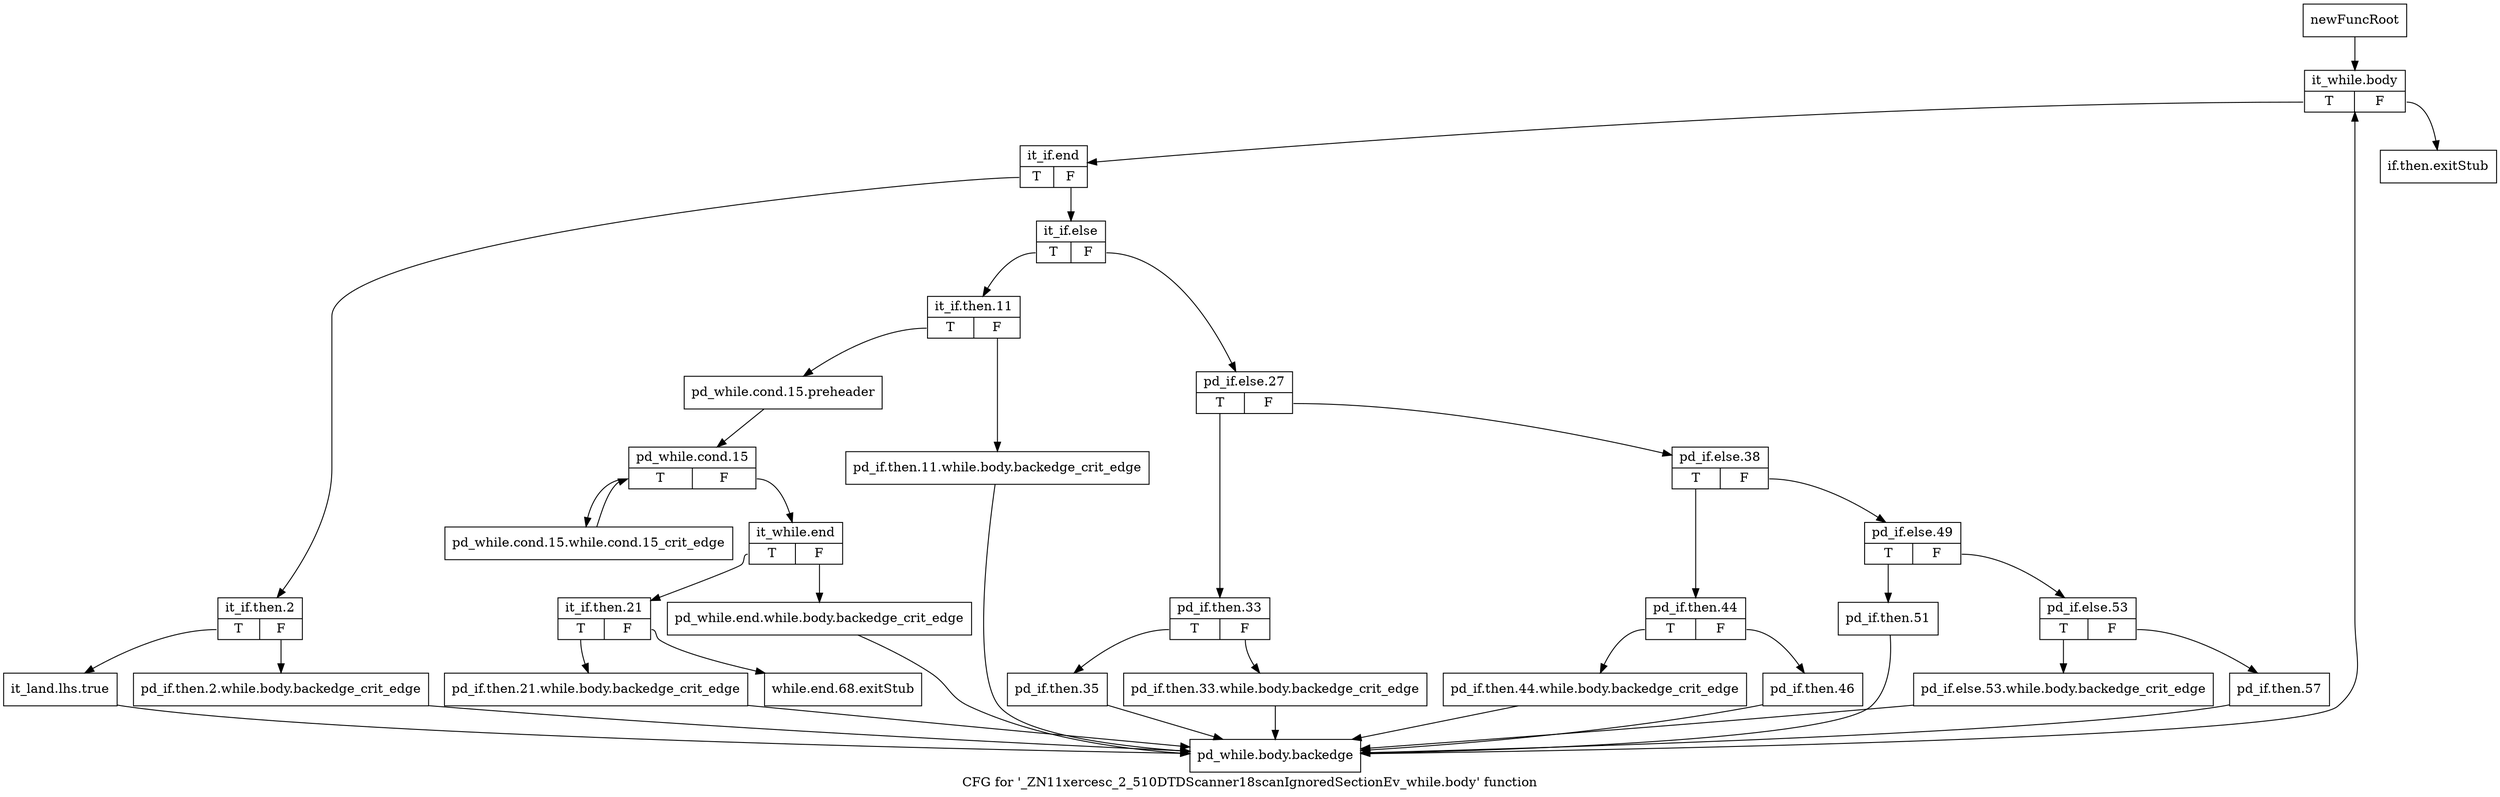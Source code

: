 digraph "CFG for '_ZN11xercesc_2_510DTDScanner18scanIgnoredSectionEv_while.body' function" {
	label="CFG for '_ZN11xercesc_2_510DTDScanner18scanIgnoredSectionEv_while.body' function";

	Node0x9834dd0 [shape=record,label="{newFuncRoot}"];
	Node0x9834dd0 -> Node0x98425a0;
	Node0x9842500 [shape=record,label="{if.then.exitStub}"];
	Node0x9842550 [shape=record,label="{while.end.68.exitStub}"];
	Node0x98425a0 [shape=record,label="{it_while.body|{<s0>T|<s1>F}}"];
	Node0x98425a0:s0 -> Node0x9842b80;
	Node0x98425a0:s1 -> Node0x9842500;
	Node0x9842b80 [shape=record,label="{it_if.end|{<s0>T|<s1>F}}"];
	Node0x9842b80:s0 -> Node0x9843300;
	Node0x9842b80:s1 -> Node0x9842bd0;
	Node0x9842bd0 [shape=record,label="{it_if.else|{<s0>T|<s1>F}}"];
	Node0x9842bd0:s0 -> Node0x9843030;
	Node0x9842bd0:s1 -> Node0x9842c20;
	Node0x9842c20 [shape=record,label="{pd_if.else.27|{<s0>T|<s1>F}}"];
	Node0x9842c20:s0 -> Node0x9842f40;
	Node0x9842c20:s1 -> Node0x9842c70;
	Node0x9842c70 [shape=record,label="{pd_if.else.38|{<s0>T|<s1>F}}"];
	Node0x9842c70:s0 -> Node0x9842e50;
	Node0x9842c70:s1 -> Node0x9842cc0;
	Node0x9842cc0 [shape=record,label="{pd_if.else.49|{<s0>T|<s1>F}}"];
	Node0x9842cc0:s0 -> Node0x9842e00;
	Node0x9842cc0:s1 -> Node0x9842d10;
	Node0x9842d10 [shape=record,label="{pd_if.else.53|{<s0>T|<s1>F}}"];
	Node0x9842d10:s0 -> Node0x9842db0;
	Node0x9842d10:s1 -> Node0x9842d60;
	Node0x9842d60 [shape=record,label="{pd_if.then.57}"];
	Node0x9842d60 -> Node0x98433f0;
	Node0x9842db0 [shape=record,label="{pd_if.else.53.while.body.backedge_crit_edge}"];
	Node0x9842db0 -> Node0x98433f0;
	Node0x9842e00 [shape=record,label="{pd_if.then.51}"];
	Node0x9842e00 -> Node0x98433f0;
	Node0x9842e50 [shape=record,label="{pd_if.then.44|{<s0>T|<s1>F}}"];
	Node0x9842e50:s0 -> Node0x9842ef0;
	Node0x9842e50:s1 -> Node0x9842ea0;
	Node0x9842ea0 [shape=record,label="{pd_if.then.46}"];
	Node0x9842ea0 -> Node0x98433f0;
	Node0x9842ef0 [shape=record,label="{pd_if.then.44.while.body.backedge_crit_edge}"];
	Node0x9842ef0 -> Node0x98433f0;
	Node0x9842f40 [shape=record,label="{pd_if.then.33|{<s0>T|<s1>F}}"];
	Node0x9842f40:s0 -> Node0x9842fe0;
	Node0x9842f40:s1 -> Node0x9842f90;
	Node0x9842f90 [shape=record,label="{pd_if.then.33.while.body.backedge_crit_edge}"];
	Node0x9842f90 -> Node0x98433f0;
	Node0x9842fe0 [shape=record,label="{pd_if.then.35}"];
	Node0x9842fe0 -> Node0x98433f0;
	Node0x9843030 [shape=record,label="{it_if.then.11|{<s0>T|<s1>F}}"];
	Node0x9843030:s0 -> Node0x98430d0;
	Node0x9843030:s1 -> Node0x9843080;
	Node0x9843080 [shape=record,label="{pd_if.then.11.while.body.backedge_crit_edge}"];
	Node0x9843080 -> Node0x98433f0;
	Node0x98430d0 [shape=record,label="{pd_while.cond.15.preheader}"];
	Node0x98430d0 -> Node0x9843120;
	Node0x9843120 [shape=record,label="{pd_while.cond.15|{<s0>T|<s1>F}}"];
	Node0x9843120:s0 -> Node0x98432b0;
	Node0x9843120:s1 -> Node0x9843170;
	Node0x9843170 [shape=record,label="{it_while.end|{<s0>T|<s1>F}}"];
	Node0x9843170:s0 -> Node0x9843210;
	Node0x9843170:s1 -> Node0x98431c0;
	Node0x98431c0 [shape=record,label="{pd_while.end.while.body.backedge_crit_edge}"];
	Node0x98431c0 -> Node0x98433f0;
	Node0x9843210 [shape=record,label="{it_if.then.21|{<s0>T|<s1>F}}"];
	Node0x9843210:s0 -> Node0x9843260;
	Node0x9843210:s1 -> Node0x9842550;
	Node0x9843260 [shape=record,label="{pd_if.then.21.while.body.backedge_crit_edge}"];
	Node0x9843260 -> Node0x98433f0;
	Node0x98432b0 [shape=record,label="{pd_while.cond.15.while.cond.15_crit_edge}"];
	Node0x98432b0 -> Node0x9843120;
	Node0x9843300 [shape=record,label="{it_if.then.2|{<s0>T|<s1>F}}"];
	Node0x9843300:s0 -> Node0x98433a0;
	Node0x9843300:s1 -> Node0x9843350;
	Node0x9843350 [shape=record,label="{pd_if.then.2.while.body.backedge_crit_edge}"];
	Node0x9843350 -> Node0x98433f0;
	Node0x98433a0 [shape=record,label="{it_land.lhs.true}"];
	Node0x98433a0 -> Node0x98433f0;
	Node0x98433f0 [shape=record,label="{pd_while.body.backedge}"];
	Node0x98433f0 -> Node0x98425a0;
}
